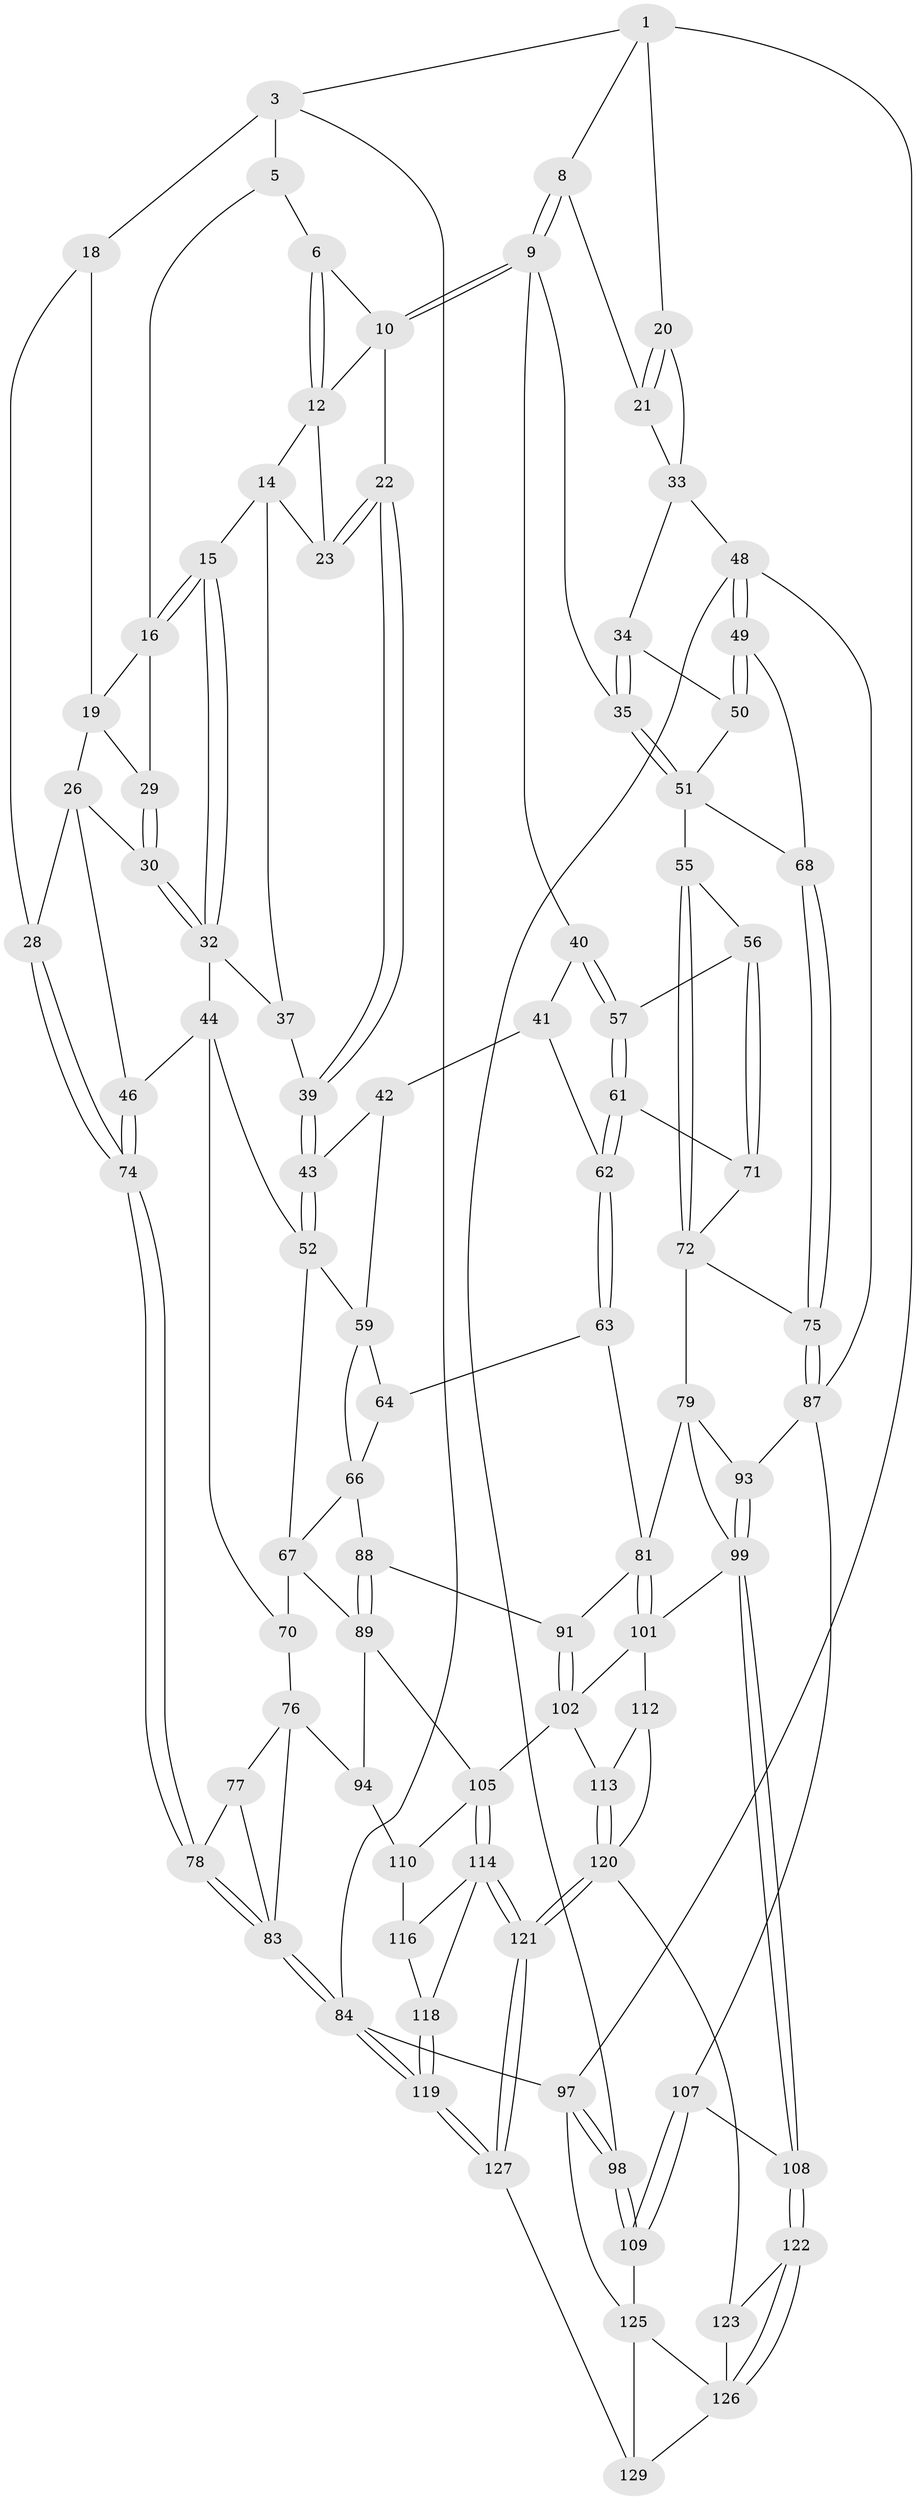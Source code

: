 // Generated by graph-tools (version 1.1) at 2025/24/03/03/25 07:24:37]
// undirected, 91 vertices, 201 edges
graph export_dot {
graph [start="1"]
  node [color=gray90,style=filled];
  1 [pos="+0.8950418786373264+0",super="+2"];
  3 [pos="+0+0",super="+4"];
  5 [pos="+0.3830236339313151+0"];
  6 [pos="+0.38526466450912095+0",super="+7"];
  8 [pos="+0.8358409367797007+0"];
  9 [pos="+0.6509889676173419+0.1915533178230676",super="+36"];
  10 [pos="+0.609160685839801+0.17807943539699483",super="+11"];
  12 [pos="+0.43517401412693846+0",super="+13"];
  14 [pos="+0.29355436241608834+0.2040865638726481",super="+31"];
  15 [pos="+0.28309217474007764+0.20694498824553703"];
  16 [pos="+0.26555239438012507+0.18741898282069763",super="+17"];
  18 [pos="+0.10902382305753103+0.11364960465244414",super="+24"];
  19 [pos="+0.11283733675448557+0.11643695633013486",super="+25"];
  20 [pos="+1+0.17489546991953156"];
  21 [pos="+0.9150871182882577+0.18376835369826644"];
  22 [pos="+0.5552376038967844+0.21071919240982404"];
  23 [pos="+0.42179220018784375+0.19259402032218467"];
  26 [pos="+0.09259872106767546+0.25647055972324334",super="+27"];
  28 [pos="+0+0.31354667210306064"];
  29 [pos="+0.2237571445349205+0.17603591596344015"];
  30 [pos="+0.125376259792838+0.2708580778973709"];
  32 [pos="+0.23663888063982688+0.3335111803265953",super="+38"];
  33 [pos="+0.8855052573908169+0.26095114541669645",super="+47"];
  34 [pos="+0.8795936112852563+0.26602265603324654"];
  35 [pos="+0.7420334378222226+0.2904312869122657"];
  37 [pos="+0.4316730462281768+0.31748084221073397"];
  39 [pos="+0.44304016248539857+0.3248535326416021"];
  40 [pos="+0.6617797249008204+0.34592952527256127"];
  41 [pos="+0.5874117569027141+0.3852489843352384",super="+60"];
  42 [pos="+0.4593131929511502+0.3525660885413978",super="+58"];
  43 [pos="+0.44931255838047607+0.343417165571715"];
  44 [pos="+0.23202963601758586+0.39505537872775087",super="+45"];
  46 [pos="+0.10524423847558122+0.4650698455340813"];
  48 [pos="+1+0.5140985590191154",super="+86"];
  49 [pos="+1+0.4834020267170155"];
  50 [pos="+0.8922532693423433+0.3272939450832847"];
  51 [pos="+0.8380605446055274+0.4569036763096542",super="+54"];
  52 [pos="+0.3527427821939987+0.45116382866457844",super="+53"];
  55 [pos="+0.7671205003646372+0.48875927232185107"];
  56 [pos="+0.7603212849240494+0.48808924990694474"];
  57 [pos="+0.6791790976376453+0.4006798435262743"];
  59 [pos="+0.4623300208072782+0.4698911554080837",super="+65"];
  61 [pos="+0.6422450261364846+0.5215050398352491"];
  62 [pos="+0.5781669449061057+0.5460244121081717"];
  63 [pos="+0.5642246890772399+0.5695308327803854"];
  64 [pos="+0.5325278667745443+0.568846954737233"];
  66 [pos="+0.37061577798080486+0.5461136026132118",super="+85"];
  67 [pos="+0.3437902977399668+0.5404467440603323",super="+69"];
  68 [pos="+0.8690593054973291+0.4953405783499034"];
  70 [pos="+0.17763847039976713+0.5596546183910193"];
  71 [pos="+0.6975585838771744+0.5340044734663031"];
  72 [pos="+0.7601697092334916+0.6162951129997868",super="+73"];
  74 [pos="+0+0.521398931152962"];
  75 [pos="+0.8418936803000252+0.5952211684581284"];
  76 [pos="+0.08599510774613331+0.6267096343071844",super="+95"];
  77 [pos="+0.024810065451994635+0.6172348492450707"];
  78 [pos="+0+0.5314872577649686"];
  79 [pos="+0.7139202048734907+0.6597929850724351",super="+80"];
  81 [pos="+0.6295933574097097+0.6725765348890913",super="+82"];
  83 [pos="+0+1",super="+96"];
  84 [pos="+0+1"];
  87 [pos="+0.9021010206260743+0.6965815752483195",super="+92"];
  88 [pos="+0.42698717568001743+0.7052150372904492"];
  89 [pos="+0.4021460056942334+0.7262936873758321",super="+90"];
  91 [pos="+0.4805432901876073+0.7049392452279826"];
  93 [pos="+0.7606139417648411+0.6895141170077477"];
  94 [pos="+0.17955483962841473+0.7573021810986326"];
  97 [pos="+1+1"];
  98 [pos="+1+0.8919075711834364"];
  99 [pos="+0.7843436470377882+0.8200350161309435",super="+100"];
  101 [pos="+0.596622853398796+0.7510832873509368",super="+103"];
  102 [pos="+0.5692328941959159+0.7697156692336597",super="+104"];
  105 [pos="+0.5099836781688483+0.8404650870136748",super="+106"];
  107 [pos="+0.8800496016431841+0.818795059327237"];
  108 [pos="+0.8450391352818436+0.8259126510930744"];
  109 [pos="+0.9028513323249735+0.8397762703559135"];
  110 [pos="+0.38067261581396955+0.7834977968535465",super="+111"];
  112 [pos="+0.6908632699637803+0.8655675991984065"];
  113 [pos="+0.547571178384871+0.8392774387816335"];
  114 [pos="+0.48894694009704537+0.8974255813546301",super="+115"];
  116 [pos="+0.3806262549470364+0.8334611129235028",super="+117"];
  118 [pos="+0.2625673905400899+1"];
  119 [pos="+0.19643416594392296+1"];
  120 [pos="+0.6278155004370995+0.9421616533813576",super="+124"];
  121 [pos="+0.5625894971617769+1"];
  122 [pos="+0.7856730999428277+0.9457895332596453"];
  123 [pos="+0.6937652019767231+0.9088274508280437"];
  125 [pos="+0.8928743803633366+0.9794854369904874",super="+130"];
  126 [pos="+0.790133651339985+0.95469236877268",super="+128"];
  127 [pos="+0.5465200906691882+1"];
  129 [pos="+0.729837664981628+1"];
  1 -- 8;
  1 -- 3;
  1 -- 20;
  1 -- 97;
  3 -- 84;
  3 -- 18 [weight=2];
  3 -- 5;
  5 -- 6;
  5 -- 16;
  6 -- 12;
  6 -- 12;
  6 -- 10;
  8 -- 9;
  8 -- 9;
  8 -- 21;
  9 -- 10;
  9 -- 10;
  9 -- 40;
  9 -- 35;
  10 -- 22;
  10 -- 12;
  12 -- 14;
  12 -- 23;
  14 -- 15;
  14 -- 37;
  14 -- 23;
  15 -- 16;
  15 -- 16;
  15 -- 32;
  15 -- 32;
  16 -- 29;
  16 -- 19;
  18 -- 19;
  18 -- 28;
  19 -- 26;
  19 -- 29;
  20 -- 21;
  20 -- 21;
  20 -- 33;
  21 -- 33;
  22 -- 23;
  22 -- 23;
  22 -- 39;
  22 -- 39;
  26 -- 30;
  26 -- 28;
  26 -- 46;
  28 -- 74;
  28 -- 74;
  29 -- 30;
  29 -- 30;
  30 -- 32;
  30 -- 32;
  32 -- 44;
  32 -- 37;
  33 -- 34;
  33 -- 48;
  34 -- 35;
  34 -- 35;
  34 -- 50;
  35 -- 51;
  35 -- 51;
  37 -- 39;
  39 -- 43;
  39 -- 43;
  40 -- 41;
  40 -- 57;
  40 -- 57;
  41 -- 42 [weight=2];
  41 -- 62;
  42 -- 43;
  42 -- 59;
  43 -- 52;
  43 -- 52;
  44 -- 52;
  44 -- 46;
  44 -- 70;
  46 -- 74;
  46 -- 74;
  48 -- 49;
  48 -- 49;
  48 -- 98;
  48 -- 87;
  49 -- 50;
  49 -- 50;
  49 -- 68;
  50 -- 51;
  51 -- 68;
  51 -- 55;
  52 -- 59;
  52 -- 67;
  55 -- 56;
  55 -- 72;
  55 -- 72;
  56 -- 57;
  56 -- 71;
  56 -- 71;
  57 -- 61;
  57 -- 61;
  59 -- 64;
  59 -- 66;
  61 -- 62;
  61 -- 62;
  61 -- 71;
  62 -- 63;
  62 -- 63;
  63 -- 64;
  63 -- 81;
  64 -- 66;
  66 -- 67;
  66 -- 88;
  67 -- 89;
  67 -- 70;
  68 -- 75;
  68 -- 75;
  70 -- 76;
  71 -- 72;
  72 -- 75;
  72 -- 79;
  74 -- 78;
  74 -- 78;
  75 -- 87;
  75 -- 87;
  76 -- 77;
  76 -- 83;
  76 -- 94;
  77 -- 78;
  77 -- 83;
  78 -- 83;
  78 -- 83;
  79 -- 93;
  79 -- 81;
  79 -- 99;
  81 -- 101;
  81 -- 101;
  81 -- 91;
  83 -- 84;
  83 -- 84;
  84 -- 119;
  84 -- 119;
  84 -- 97;
  87 -- 107;
  87 -- 93;
  88 -- 89;
  88 -- 89;
  88 -- 91;
  89 -- 94;
  89 -- 105;
  91 -- 102;
  91 -- 102;
  93 -- 99;
  93 -- 99;
  94 -- 110;
  97 -- 98;
  97 -- 98;
  97 -- 125;
  98 -- 109;
  98 -- 109;
  99 -- 108;
  99 -- 108;
  99 -- 101;
  101 -- 102;
  101 -- 112;
  102 -- 105;
  102 -- 113;
  105 -- 114;
  105 -- 114;
  105 -- 110;
  107 -- 108;
  107 -- 109;
  107 -- 109;
  108 -- 122;
  108 -- 122;
  109 -- 125;
  110 -- 116 [weight=2];
  112 -- 113;
  112 -- 120;
  113 -- 120;
  113 -- 120;
  114 -- 121;
  114 -- 121;
  114 -- 116;
  114 -- 118;
  116 -- 118;
  118 -- 119;
  118 -- 119;
  119 -- 127;
  119 -- 127;
  120 -- 121;
  120 -- 121;
  120 -- 123;
  121 -- 127;
  121 -- 127;
  122 -- 123;
  122 -- 126;
  122 -- 126;
  123 -- 126;
  125 -- 126;
  125 -- 129;
  126 -- 129;
  127 -- 129;
}
